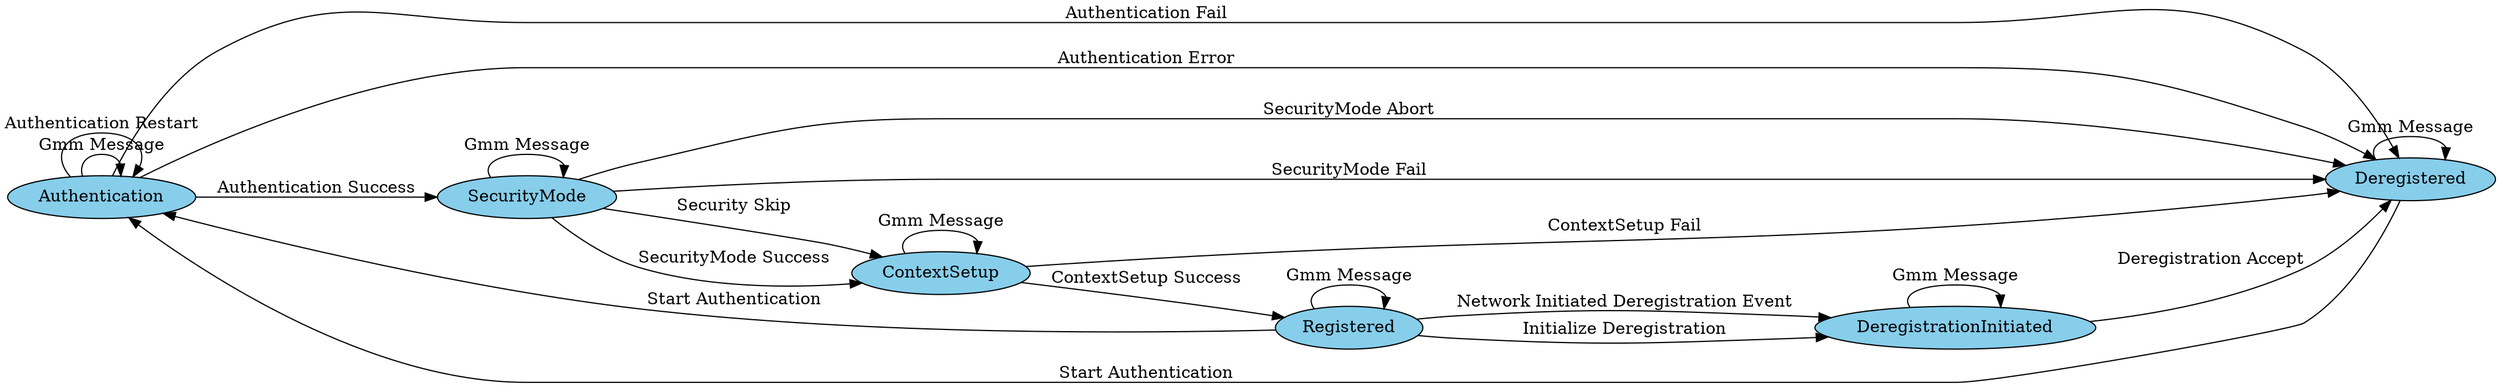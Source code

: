 digraph FSM {
	rankdir=LR
	size="100"
    node[width=1 fixedsize=false shape=ellipse style=filled fillcolor="skyblue"]
	
	Authentication -> SecurityMode [label="Authentication Success"]
	SecurityMode -> ContextSetup [label="Security Skip"]
	ContextSetup -> Deregistered [label="ContextSetup Fail"]
	Authentication -> Authentication [label="Gmm Message"]
	Deregistered -> Authentication [label="Start Authentication"]
	Authentication -> Deregistered [label="Authentication Fail"]
	SecurityMode -> ContextSetup [label="SecurityMode Success"]
	Registered -> DeregistrationInitiated [label="Network Initiated Deregistration Event"]
	DeregistrationInitiated -> Deregistered [label="Deregistration Accept"]
	SecurityMode -> SecurityMode [label="Gmm Message"]
	Authentication -> Authentication [label="Authentication Restart"]
	Registered -> Registered [label="Gmm Message"]
	DeregistrationInitiated -> DeregistrationInitiated [label="Gmm Message"]
	SecurityMode -> Deregistered [label="SecurityMode Abort"]
	ContextSetup -> Registered [label="ContextSetup Success"]
	Deregistered -> Deregistered [label="Gmm Message"]
	ContextSetup -> ContextSetup [label="Gmm Message"]
	SecurityMode -> Deregistered [label="SecurityMode Fail"]
	Registered -> DeregistrationInitiated [label="Initialize Deregistration"]
	Registered -> Authentication [label="Start Authentication"]
	Authentication -> Deregistered [label="Authentication Error"]
}
